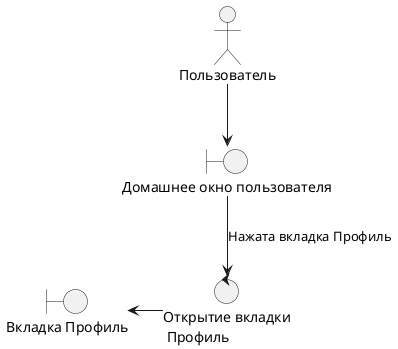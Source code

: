 @startuml PrProfil.wsd

actor "Пользователь" as pl

control "Открытие вкладки\n Профиль" as co

boundary "Вкладка Профиль" as bo1
boundary "Домашнее окно пользователя" as bo

pl --> bo
bo --> co : Нажата вкладка Профиль
co -left-> bo1


@enduml